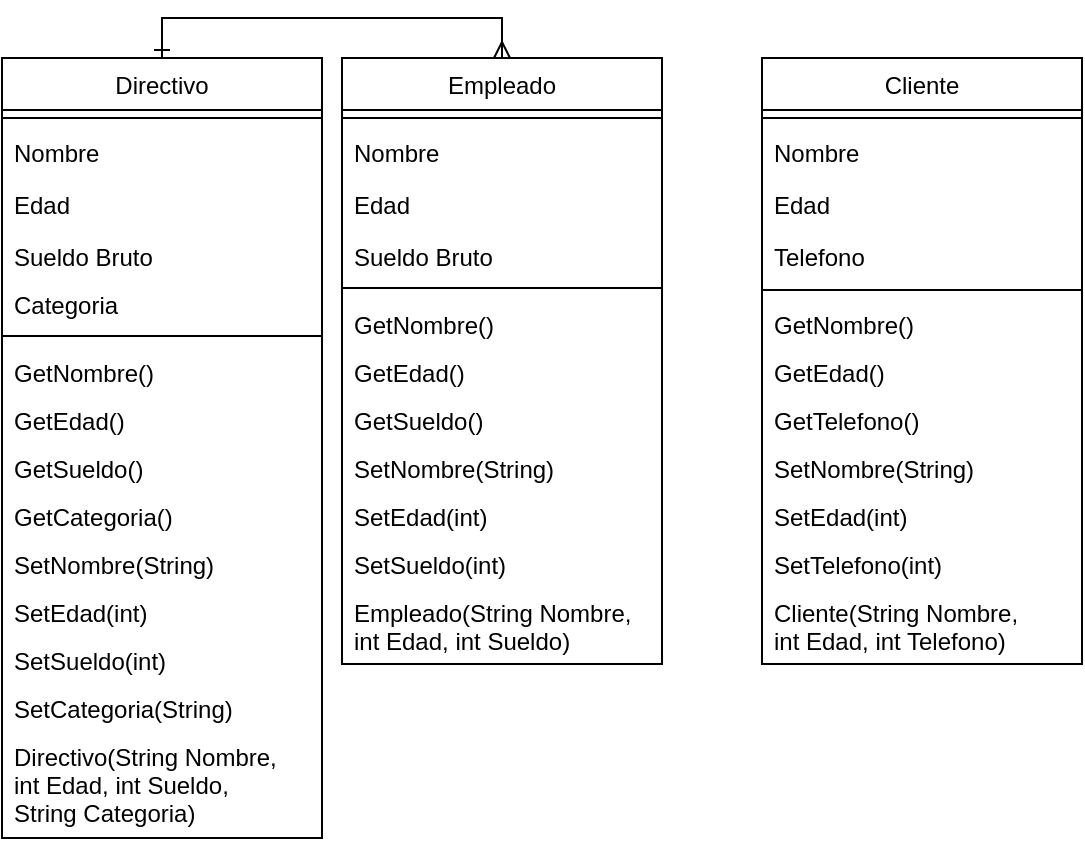<mxfile version="20.8.10" type="device"><diagram id="C5RBs43oDa-KdzZeNtuy" name="Page-1"><mxGraphModel dx="1050" dy="669" grid="1" gridSize="10" guides="1" tooltips="1" connect="1" arrows="1" fold="1" page="1" pageScale="1" pageWidth="827" pageHeight="1169" math="0" shadow="0"><root><mxCell id="WIyWlLk6GJQsqaUBKTNV-0"/><mxCell id="WIyWlLk6GJQsqaUBKTNV-1" parent="WIyWlLk6GJQsqaUBKTNV-0"/><mxCell id="CQR3yLXZG5_0eD099vg7-30" style="edgeStyle=orthogonalEdgeStyle;rounded=0;orthogonalLoop=1;jettySize=auto;html=1;exitX=0.5;exitY=0;exitDx=0;exitDy=0;entryX=0.5;entryY=0;entryDx=0;entryDy=0;endArrow=ERone;endFill=0;startArrow=ERmany;startFill=0;" edge="1" parent="WIyWlLk6GJQsqaUBKTNV-1" source="zkfFHV4jXpPFQw0GAbJ--6" target="CQR3yLXZG5_0eD099vg7-11"><mxGeometry relative="1" as="geometry"/></mxCell><mxCell id="zkfFHV4jXpPFQw0GAbJ--6" value="Empleado" style="swimlane;fontStyle=0;align=center;verticalAlign=top;childLayout=stackLayout;horizontal=1;startSize=26;horizontalStack=0;resizeParent=1;resizeLast=0;collapsible=1;marginBottom=0;rounded=0;shadow=0;strokeWidth=1;" parent="WIyWlLk6GJQsqaUBKTNV-1" vertex="1"><mxGeometry x="370" y="180" width="160" height="303" as="geometry"><mxRectangle x="130" y="380" width="160" height="26" as="alternateBounds"/></mxGeometry></mxCell><mxCell id="zkfFHV4jXpPFQw0GAbJ--9" value="" style="line;html=1;strokeWidth=1;align=left;verticalAlign=middle;spacingTop=-1;spacingLeft=3;spacingRight=3;rotatable=0;labelPosition=right;points=[];portConstraint=eastwest;" parent="zkfFHV4jXpPFQw0GAbJ--6" vertex="1"><mxGeometry y="26" width="160" height="8" as="geometry"/></mxCell><mxCell id="CQR3yLXZG5_0eD099vg7-5" value="Nombre" style="text;align=left;verticalAlign=top;spacingLeft=4;spacingRight=4;overflow=hidden;rotatable=0;points=[[0,0.5],[1,0.5]];portConstraint=eastwest;" vertex="1" parent="zkfFHV4jXpPFQw0GAbJ--6"><mxGeometry y="34" width="160" height="26" as="geometry"/></mxCell><mxCell id="CQR3yLXZG5_0eD099vg7-6" value="Edad" style="text;align=left;verticalAlign=top;spacingLeft=4;spacingRight=4;overflow=hidden;rotatable=0;points=[[0,0.5],[1,0.5]];portConstraint=eastwest;rounded=0;shadow=0;html=0;" vertex="1" parent="zkfFHV4jXpPFQw0GAbJ--6"><mxGeometry y="60" width="160" height="26" as="geometry"/></mxCell><mxCell id="zkfFHV4jXpPFQw0GAbJ--11" value="Sueldo Bruto" style="text;align=left;verticalAlign=top;spacingLeft=4;spacingRight=4;overflow=hidden;rotatable=0;points=[[0,0.5],[1,0.5]];portConstraint=eastwest;" parent="zkfFHV4jXpPFQw0GAbJ--6" vertex="1"><mxGeometry y="86" width="160" height="24" as="geometry"/></mxCell><mxCell id="CQR3yLXZG5_0eD099vg7-7" value="" style="line;html=1;strokeWidth=1;align=left;verticalAlign=middle;spacingTop=-1;spacingLeft=3;spacingRight=3;rotatable=0;labelPosition=right;points=[];portConstraint=eastwest;" vertex="1" parent="zkfFHV4jXpPFQw0GAbJ--6"><mxGeometry y="110" width="160" height="10" as="geometry"/></mxCell><mxCell id="CQR3yLXZG5_0eD099vg7-24" value="GetNombre()" style="text;align=left;verticalAlign=top;spacingLeft=4;spacingRight=4;overflow=hidden;rotatable=0;points=[[0,0.5],[1,0.5]];portConstraint=eastwest;" vertex="1" parent="zkfFHV4jXpPFQw0GAbJ--6"><mxGeometry y="120" width="160" height="24" as="geometry"/></mxCell><mxCell id="CQR3yLXZG5_0eD099vg7-25" value="GetEdad()" style="text;align=left;verticalAlign=top;spacingLeft=4;spacingRight=4;overflow=hidden;rotatable=0;points=[[0,0.5],[1,0.5]];portConstraint=eastwest;" vertex="1" parent="zkfFHV4jXpPFQw0GAbJ--6"><mxGeometry y="144" width="160" height="24" as="geometry"/></mxCell><mxCell id="CQR3yLXZG5_0eD099vg7-26" value="GetSueldo()" style="text;align=left;verticalAlign=top;spacingLeft=4;spacingRight=4;overflow=hidden;rotatable=0;points=[[0,0.5],[1,0.5]];portConstraint=eastwest;" vertex="1" parent="zkfFHV4jXpPFQw0GAbJ--6"><mxGeometry y="168" width="160" height="24" as="geometry"/></mxCell><mxCell id="CQR3yLXZG5_0eD099vg7-41" value="SetNombre(String)" style="text;align=left;verticalAlign=top;spacingLeft=4;spacingRight=4;overflow=hidden;rotatable=0;points=[[0,0.5],[1,0.5]];portConstraint=eastwest;" vertex="1" parent="zkfFHV4jXpPFQw0GAbJ--6"><mxGeometry y="192" width="160" height="24" as="geometry"/></mxCell><mxCell id="CQR3yLXZG5_0eD099vg7-40" value="SetEdad(int)" style="text;align=left;verticalAlign=top;spacingLeft=4;spacingRight=4;overflow=hidden;rotatable=0;points=[[0,0.5],[1,0.5]];portConstraint=eastwest;" vertex="1" parent="zkfFHV4jXpPFQw0GAbJ--6"><mxGeometry y="216" width="160" height="24" as="geometry"/></mxCell><mxCell id="CQR3yLXZG5_0eD099vg7-39" value="SetSueldo(int)" style="text;align=left;verticalAlign=top;spacingLeft=4;spacingRight=4;overflow=hidden;rotatable=0;points=[[0,0.5],[1,0.5]];portConstraint=eastwest;" vertex="1" parent="zkfFHV4jXpPFQw0GAbJ--6"><mxGeometry y="240" width="160" height="24" as="geometry"/></mxCell><mxCell id="CQR3yLXZG5_0eD099vg7-47" value="Empleado(String Nombre,&#10;int Edad, int Sueldo)" style="text;align=left;verticalAlign=top;spacingLeft=4;spacingRight=4;overflow=hidden;rotatable=0;points=[[0,0.5],[1,0.5]];portConstraint=eastwest;" vertex="1" parent="zkfFHV4jXpPFQw0GAbJ--6"><mxGeometry y="264" width="160" height="39" as="geometry"/></mxCell><mxCell id="zkfFHV4jXpPFQw0GAbJ--13" value="Cliente" style="swimlane;fontStyle=0;align=center;verticalAlign=top;childLayout=stackLayout;horizontal=1;startSize=26;horizontalStack=0;resizeParent=1;resizeLast=0;collapsible=1;marginBottom=0;rounded=0;shadow=0;strokeWidth=1;" parent="WIyWlLk6GJQsqaUBKTNV-1" vertex="1"><mxGeometry x="580" y="180" width="160" height="303" as="geometry"><mxRectangle x="340" y="380" width="170" height="26" as="alternateBounds"/></mxGeometry></mxCell><mxCell id="CQR3yLXZG5_0eD099vg7-10" value="" style="line;html=1;strokeWidth=1;align=left;verticalAlign=middle;spacingTop=-1;spacingLeft=3;spacingRight=3;rotatable=0;labelPosition=right;points=[];portConstraint=eastwest;" vertex="1" parent="zkfFHV4jXpPFQw0GAbJ--13"><mxGeometry y="26" width="160" height="8" as="geometry"/></mxCell><mxCell id="CQR3yLXZG5_0eD099vg7-8" value="Nombre" style="text;align=left;verticalAlign=top;spacingLeft=4;spacingRight=4;overflow=hidden;rotatable=0;points=[[0,0.5],[1,0.5]];portConstraint=eastwest;" vertex="1" parent="zkfFHV4jXpPFQw0GAbJ--13"><mxGeometry y="34" width="160" height="26" as="geometry"/></mxCell><mxCell id="CQR3yLXZG5_0eD099vg7-9" value="Edad" style="text;align=left;verticalAlign=top;spacingLeft=4;spacingRight=4;overflow=hidden;rotatable=0;points=[[0,0.5],[1,0.5]];portConstraint=eastwest;rounded=0;shadow=0;html=0;" vertex="1" parent="zkfFHV4jXpPFQw0GAbJ--13"><mxGeometry y="60" width="160" height="26" as="geometry"/></mxCell><mxCell id="zkfFHV4jXpPFQw0GAbJ--14" value="Telefono" style="text;align=left;verticalAlign=top;spacingLeft=4;spacingRight=4;overflow=hidden;rotatable=0;points=[[0,0.5],[1,0.5]];portConstraint=eastwest;" parent="zkfFHV4jXpPFQw0GAbJ--13" vertex="1"><mxGeometry y="86" width="160" height="26" as="geometry"/></mxCell><mxCell id="zkfFHV4jXpPFQw0GAbJ--15" value="" style="line;html=1;strokeWidth=1;align=left;verticalAlign=middle;spacingTop=-1;spacingLeft=3;spacingRight=3;rotatable=0;labelPosition=right;points=[];portConstraint=eastwest;" parent="zkfFHV4jXpPFQw0GAbJ--13" vertex="1"><mxGeometry y="112" width="160" height="8" as="geometry"/></mxCell><mxCell id="CQR3yLXZG5_0eD099vg7-31" value="GetNombre()" style="text;align=left;verticalAlign=top;spacingLeft=4;spacingRight=4;overflow=hidden;rotatable=0;points=[[0,0.5],[1,0.5]];portConstraint=eastwest;" vertex="1" parent="zkfFHV4jXpPFQw0GAbJ--13"><mxGeometry y="120" width="160" height="24" as="geometry"/></mxCell><mxCell id="CQR3yLXZG5_0eD099vg7-32" value="GetEdad()" style="text;align=left;verticalAlign=top;spacingLeft=4;spacingRight=4;overflow=hidden;rotatable=0;points=[[0,0.5],[1,0.5]];portConstraint=eastwest;" vertex="1" parent="zkfFHV4jXpPFQw0GAbJ--13"><mxGeometry y="144" width="160" height="24" as="geometry"/></mxCell><mxCell id="CQR3yLXZG5_0eD099vg7-33" value="GetTelefono()" style="text;align=left;verticalAlign=top;spacingLeft=4;spacingRight=4;overflow=hidden;rotatable=0;points=[[0,0.5],[1,0.5]];portConstraint=eastwest;" vertex="1" parent="zkfFHV4jXpPFQw0GAbJ--13"><mxGeometry y="168" width="160" height="24" as="geometry"/></mxCell><mxCell id="CQR3yLXZG5_0eD099vg7-42" value="SetNombre(String)" style="text;align=left;verticalAlign=top;spacingLeft=4;spacingRight=4;overflow=hidden;rotatable=0;points=[[0,0.5],[1,0.5]];portConstraint=eastwest;" vertex="1" parent="zkfFHV4jXpPFQw0GAbJ--13"><mxGeometry y="192" width="160" height="24" as="geometry"/></mxCell><mxCell id="CQR3yLXZG5_0eD099vg7-43" value="SetEdad(int)" style="text;align=left;verticalAlign=top;spacingLeft=4;spacingRight=4;overflow=hidden;rotatable=0;points=[[0,0.5],[1,0.5]];portConstraint=eastwest;" vertex="1" parent="zkfFHV4jXpPFQw0GAbJ--13"><mxGeometry y="216" width="160" height="24" as="geometry"/></mxCell><mxCell id="CQR3yLXZG5_0eD099vg7-44" value="SetTelefono(int)" style="text;align=left;verticalAlign=top;spacingLeft=4;spacingRight=4;overflow=hidden;rotatable=0;points=[[0,0.5],[1,0.5]];portConstraint=eastwest;" vertex="1" parent="zkfFHV4jXpPFQw0GAbJ--13"><mxGeometry y="240" width="160" height="24" as="geometry"/></mxCell><mxCell id="CQR3yLXZG5_0eD099vg7-48" value="Cliente(String Nombre,&#10;int Edad, int Telefono)" style="text;align=left;verticalAlign=top;spacingLeft=4;spacingRight=4;overflow=hidden;rotatable=0;points=[[0,0.5],[1,0.5]];portConstraint=eastwest;" vertex="1" parent="zkfFHV4jXpPFQw0GAbJ--13"><mxGeometry y="264" width="160" height="39" as="geometry"/></mxCell><mxCell id="CQR3yLXZG5_0eD099vg7-11" value="Directivo" style="swimlane;fontStyle=0;align=center;verticalAlign=top;childLayout=stackLayout;horizontal=1;startSize=26;horizontalStack=0;resizeParent=1;resizeLast=0;collapsible=1;marginBottom=0;rounded=0;shadow=0;strokeWidth=1;" vertex="1" parent="WIyWlLk6GJQsqaUBKTNV-1"><mxGeometry x="200" y="180" width="160" height="390" as="geometry"><mxRectangle x="130" y="380" width="160" height="26" as="alternateBounds"/></mxGeometry></mxCell><mxCell id="CQR3yLXZG5_0eD099vg7-12" value="" style="line;html=1;strokeWidth=1;align=left;verticalAlign=middle;spacingTop=-1;spacingLeft=3;spacingRight=3;rotatable=0;labelPosition=right;points=[];portConstraint=eastwest;" vertex="1" parent="CQR3yLXZG5_0eD099vg7-11"><mxGeometry y="26" width="160" height="8" as="geometry"/></mxCell><mxCell id="CQR3yLXZG5_0eD099vg7-13" value="Nombre" style="text;align=left;verticalAlign=top;spacingLeft=4;spacingRight=4;overflow=hidden;rotatable=0;points=[[0,0.5],[1,0.5]];portConstraint=eastwest;" vertex="1" parent="CQR3yLXZG5_0eD099vg7-11"><mxGeometry y="34" width="160" height="26" as="geometry"/></mxCell><mxCell id="CQR3yLXZG5_0eD099vg7-14" value="Edad" style="text;align=left;verticalAlign=top;spacingLeft=4;spacingRight=4;overflow=hidden;rotatable=0;points=[[0,0.5],[1,0.5]];portConstraint=eastwest;rounded=0;shadow=0;html=0;" vertex="1" parent="CQR3yLXZG5_0eD099vg7-11"><mxGeometry y="60" width="160" height="26" as="geometry"/></mxCell><mxCell id="CQR3yLXZG5_0eD099vg7-15" value="Sueldo Bruto" style="text;align=left;verticalAlign=top;spacingLeft=4;spacingRight=4;overflow=hidden;rotatable=0;points=[[0,0.5],[1,0.5]];portConstraint=eastwest;" vertex="1" parent="CQR3yLXZG5_0eD099vg7-11"><mxGeometry y="86" width="160" height="24" as="geometry"/></mxCell><mxCell id="CQR3yLXZG5_0eD099vg7-22" value="Categoria" style="text;align=left;verticalAlign=top;spacingLeft=4;spacingRight=4;overflow=hidden;rotatable=0;points=[[0,0.5],[1,0.5]];portConstraint=eastwest;" vertex="1" parent="CQR3yLXZG5_0eD099vg7-11"><mxGeometry y="110" width="160" height="24" as="geometry"/></mxCell><mxCell id="CQR3yLXZG5_0eD099vg7-16" value="" style="line;html=1;strokeWidth=1;align=left;verticalAlign=middle;spacingTop=-1;spacingLeft=3;spacingRight=3;rotatable=0;labelPosition=right;points=[];portConstraint=eastwest;" vertex="1" parent="CQR3yLXZG5_0eD099vg7-11"><mxGeometry y="134" width="160" height="10" as="geometry"/></mxCell><mxCell id="CQR3yLXZG5_0eD099vg7-19" value="GetNombre()" style="text;align=left;verticalAlign=top;spacingLeft=4;spacingRight=4;overflow=hidden;rotatable=0;points=[[0,0.5],[1,0.5]];portConstraint=eastwest;" vertex="1" parent="CQR3yLXZG5_0eD099vg7-11"><mxGeometry y="144" width="160" height="24" as="geometry"/></mxCell><mxCell id="CQR3yLXZG5_0eD099vg7-20" value="GetEdad()" style="text;align=left;verticalAlign=top;spacingLeft=4;spacingRight=4;overflow=hidden;rotatable=0;points=[[0,0.5],[1,0.5]];portConstraint=eastwest;" vertex="1" parent="CQR3yLXZG5_0eD099vg7-11"><mxGeometry y="168" width="160" height="24" as="geometry"/></mxCell><mxCell id="CQR3yLXZG5_0eD099vg7-21" value="GetSueldo()" style="text;align=left;verticalAlign=top;spacingLeft=4;spacingRight=4;overflow=hidden;rotatable=0;points=[[0,0.5],[1,0.5]];portConstraint=eastwest;" vertex="1" parent="CQR3yLXZG5_0eD099vg7-11"><mxGeometry y="192" width="160" height="24" as="geometry"/></mxCell><mxCell id="CQR3yLXZG5_0eD099vg7-23" value="GetCategoria()" style="text;align=left;verticalAlign=top;spacingLeft=4;spacingRight=4;overflow=hidden;rotatable=0;points=[[0,0.5],[1,0.5]];portConstraint=eastwest;" vertex="1" parent="CQR3yLXZG5_0eD099vg7-11"><mxGeometry y="216" width="160" height="24" as="geometry"/></mxCell><mxCell id="CQR3yLXZG5_0eD099vg7-38" value="SetNombre(String)" style="text;align=left;verticalAlign=top;spacingLeft=4;spacingRight=4;overflow=hidden;rotatable=0;points=[[0,0.5],[1,0.5]];portConstraint=eastwest;" vertex="1" parent="CQR3yLXZG5_0eD099vg7-11"><mxGeometry y="240" width="160" height="24" as="geometry"/></mxCell><mxCell id="CQR3yLXZG5_0eD099vg7-37" value="SetEdad(int)" style="text;align=left;verticalAlign=top;spacingLeft=4;spacingRight=4;overflow=hidden;rotatable=0;points=[[0,0.5],[1,0.5]];portConstraint=eastwest;" vertex="1" parent="CQR3yLXZG5_0eD099vg7-11"><mxGeometry y="264" width="160" height="24" as="geometry"/></mxCell><mxCell id="CQR3yLXZG5_0eD099vg7-36" value="SetSueldo(int)" style="text;align=left;verticalAlign=top;spacingLeft=4;spacingRight=4;overflow=hidden;rotatable=0;points=[[0,0.5],[1,0.5]];portConstraint=eastwest;" vertex="1" parent="CQR3yLXZG5_0eD099vg7-11"><mxGeometry y="288" width="160" height="24" as="geometry"/></mxCell><mxCell id="CQR3yLXZG5_0eD099vg7-35" value="SetCategoria(String)" style="text;align=left;verticalAlign=top;spacingLeft=4;spacingRight=4;overflow=hidden;rotatable=0;points=[[0,0.5],[1,0.5]];portConstraint=eastwest;" vertex="1" parent="CQR3yLXZG5_0eD099vg7-11"><mxGeometry y="312" width="160" height="24" as="geometry"/></mxCell><mxCell id="CQR3yLXZG5_0eD099vg7-45" value="Directivo(String Nombre,&#10;int Edad, int Sueldo, &#10;String Categoria)" style="text;align=left;verticalAlign=top;spacingLeft=4;spacingRight=4;overflow=hidden;rotatable=0;points=[[0,0.5],[1,0.5]];portConstraint=eastwest;" vertex="1" parent="CQR3yLXZG5_0eD099vg7-11"><mxGeometry y="336" width="160" height="54" as="geometry"/></mxCell></root></mxGraphModel></diagram></mxfile>